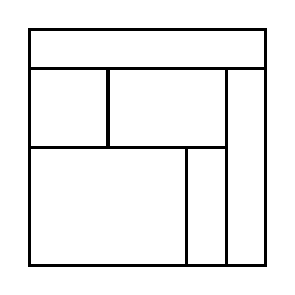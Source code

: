 \begin{tikzpicture}[very thick, scale=.5]
    \draw (0,5) rectangle (6,6);
    \draw (0,3) rectangle (2,5);
    \draw (2,3) rectangle (5,5);
    \draw (0,0) rectangle (4,3);
    \draw (4,0) rectangle (5,3);
    \draw (5,0) rectangle (6,5);
\end{tikzpicture}
